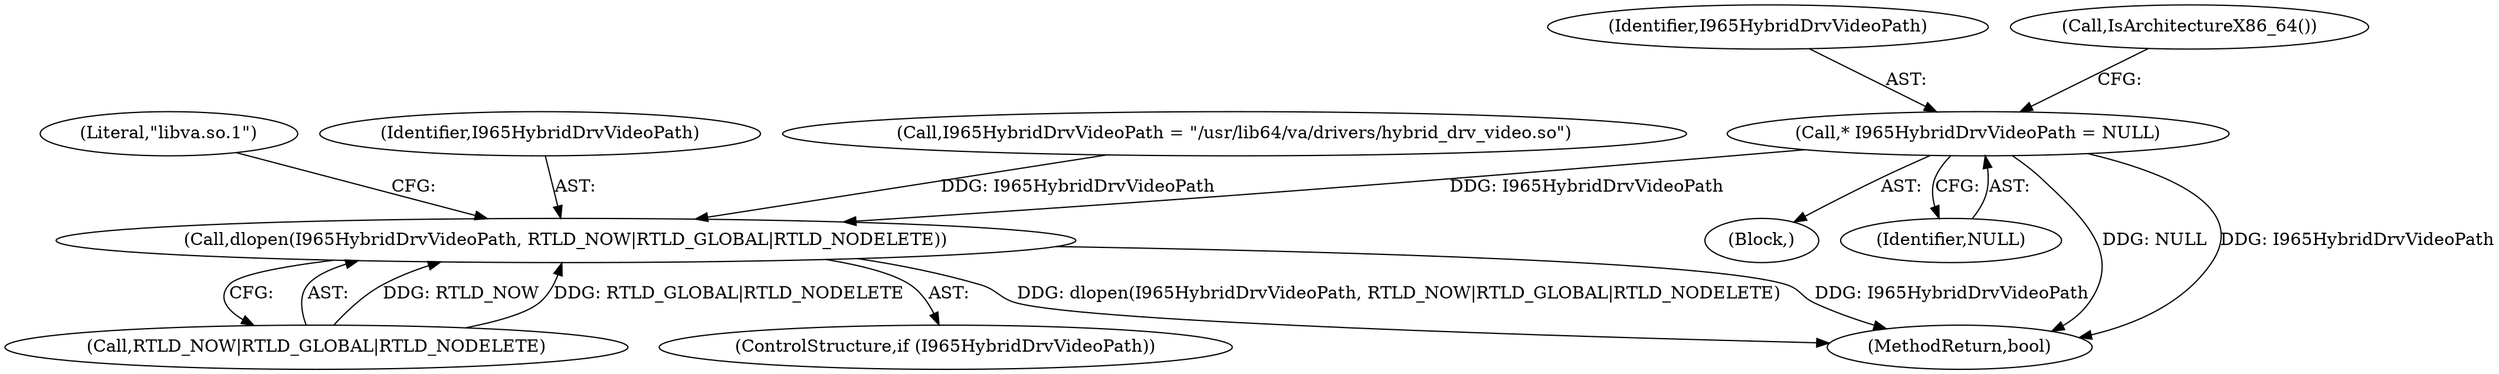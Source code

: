 digraph "0_Chrome_27c68f543e5eba779902447445dfb05ec3f5bf75_9@pointer" {
"1000130" [label="(Call,* I965HybridDrvVideoPath = NULL)"];
"1000158" [label="(Call,dlopen(I965HybridDrvVideoPath, RTLD_NOW|RTLD_GLOBAL|RTLD_NODELETE))"];
"1000156" [label="(ControlStructure,if (I965HybridDrvVideoPath))"];
"1000181" [label="(MethodReturn,bool)"];
"1000131" [label="(Identifier,I965HybridDrvVideoPath)"];
"1000134" [label="(Call,IsArchitectureX86_64())"];
"1000130" [label="(Call,* I965HybridDrvVideoPath = NULL)"];
"1000166" [label="(Literal,\"libva.so.1\")"];
"1000159" [label="(Identifier,I965HybridDrvVideoPath)"];
"1000139" [label="(Call,I965HybridDrvVideoPath = \"/usr/lib64/va/drivers/hybrid_drv_video.so\")"];
"1000160" [label="(Call,RTLD_NOW|RTLD_GLOBAL|RTLD_NODELETE)"];
"1000124" [label="(Block,)"];
"1000132" [label="(Identifier,NULL)"];
"1000158" [label="(Call,dlopen(I965HybridDrvVideoPath, RTLD_NOW|RTLD_GLOBAL|RTLD_NODELETE))"];
"1000130" -> "1000124"  [label="AST: "];
"1000130" -> "1000132"  [label="CFG: "];
"1000131" -> "1000130"  [label="AST: "];
"1000132" -> "1000130"  [label="AST: "];
"1000134" -> "1000130"  [label="CFG: "];
"1000130" -> "1000181"  [label="DDG: NULL"];
"1000130" -> "1000181"  [label="DDG: I965HybridDrvVideoPath"];
"1000130" -> "1000158"  [label="DDG: I965HybridDrvVideoPath"];
"1000158" -> "1000156"  [label="AST: "];
"1000158" -> "1000160"  [label="CFG: "];
"1000159" -> "1000158"  [label="AST: "];
"1000160" -> "1000158"  [label="AST: "];
"1000166" -> "1000158"  [label="CFG: "];
"1000158" -> "1000181"  [label="DDG: I965HybridDrvVideoPath"];
"1000158" -> "1000181"  [label="DDG: dlopen(I965HybridDrvVideoPath, RTLD_NOW|RTLD_GLOBAL|RTLD_NODELETE)"];
"1000139" -> "1000158"  [label="DDG: I965HybridDrvVideoPath"];
"1000160" -> "1000158"  [label="DDG: RTLD_NOW"];
"1000160" -> "1000158"  [label="DDG: RTLD_GLOBAL|RTLD_NODELETE"];
}
